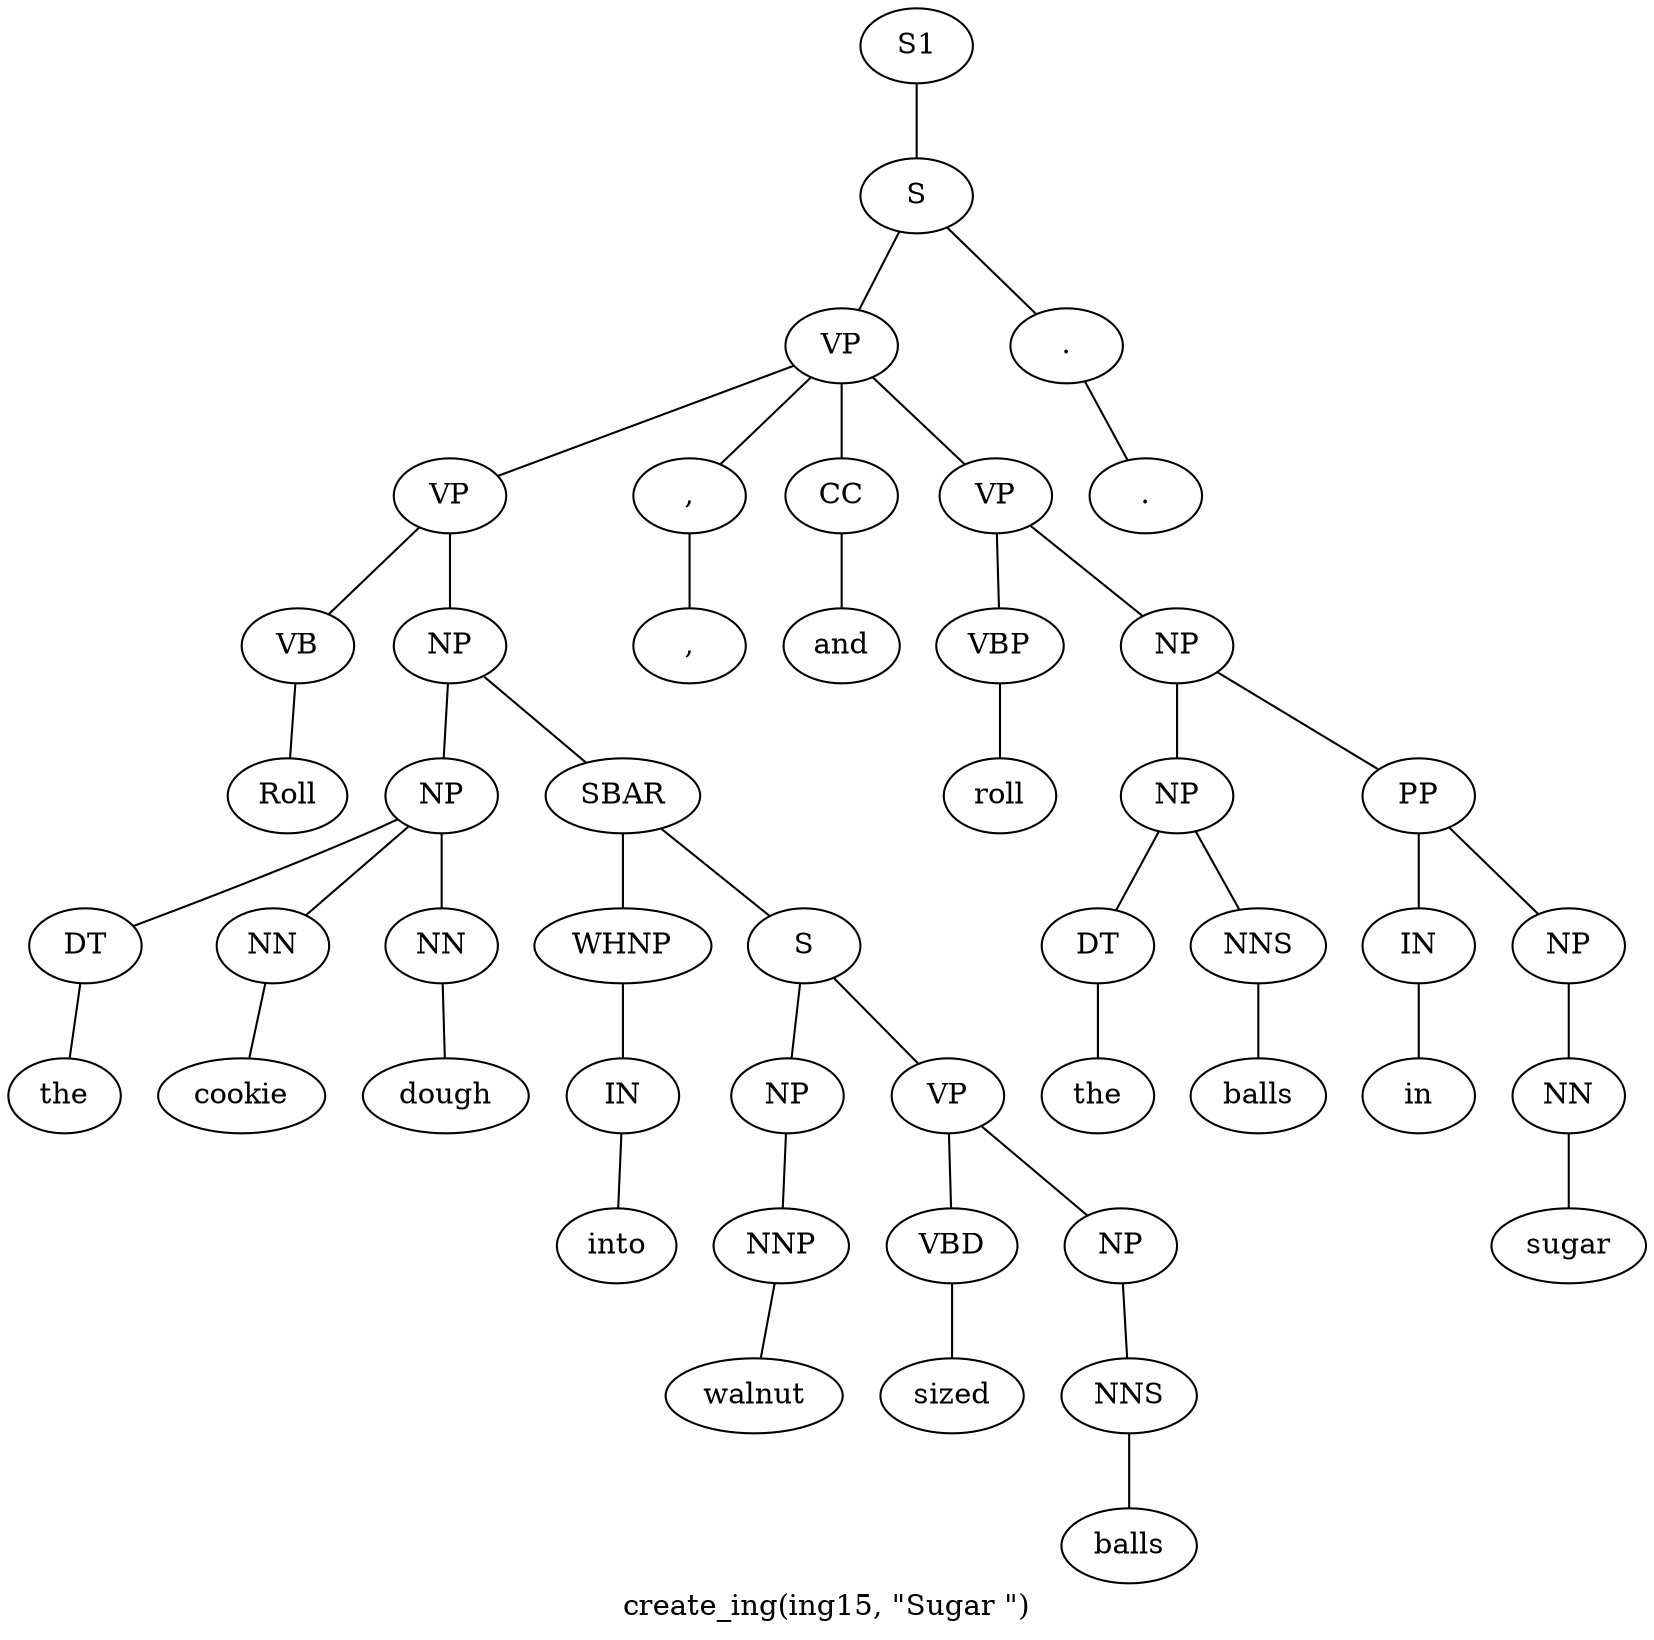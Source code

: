 graph SyntaxGraph {
	label = "create_ing(ing15, \"Sugar \")";
	Node0 [label="S1"];
	Node1 [label="S"];
	Node2 [label="VP"];
	Node3 [label="VP"];
	Node4 [label="VB"];
	Node5 [label="Roll"];
	Node6 [label="NP"];
	Node7 [label="NP"];
	Node8 [label="DT"];
	Node9 [label="the"];
	Node10 [label="NN"];
	Node11 [label="cookie"];
	Node12 [label="NN"];
	Node13 [label="dough"];
	Node14 [label="SBAR"];
	Node15 [label="WHNP"];
	Node16 [label="IN"];
	Node17 [label="into"];
	Node18 [label="S"];
	Node19 [label="NP"];
	Node20 [label="NNP"];
	Node21 [label="walnut"];
	Node22 [label="VP"];
	Node23 [label="VBD"];
	Node24 [label="sized"];
	Node25 [label="NP"];
	Node26 [label="NNS"];
	Node27 [label="balls"];
	Node28 [label=","];
	Node29 [label=","];
	Node30 [label="CC"];
	Node31 [label="and"];
	Node32 [label="VP"];
	Node33 [label="VBP"];
	Node34 [label="roll"];
	Node35 [label="NP"];
	Node36 [label="NP"];
	Node37 [label="DT"];
	Node38 [label="the"];
	Node39 [label="NNS"];
	Node40 [label="balls"];
	Node41 [label="PP"];
	Node42 [label="IN"];
	Node43 [label="in"];
	Node44 [label="NP"];
	Node45 [label="NN"];
	Node46 [label="sugar"];
	Node47 [label="."];
	Node48 [label="."];

	Node0 -- Node1;
	Node1 -- Node2;
	Node1 -- Node47;
	Node2 -- Node3;
	Node2 -- Node28;
	Node2 -- Node30;
	Node2 -- Node32;
	Node3 -- Node4;
	Node3 -- Node6;
	Node4 -- Node5;
	Node6 -- Node7;
	Node6 -- Node14;
	Node7 -- Node8;
	Node7 -- Node10;
	Node7 -- Node12;
	Node8 -- Node9;
	Node10 -- Node11;
	Node12 -- Node13;
	Node14 -- Node15;
	Node14 -- Node18;
	Node15 -- Node16;
	Node16 -- Node17;
	Node18 -- Node19;
	Node18 -- Node22;
	Node19 -- Node20;
	Node20 -- Node21;
	Node22 -- Node23;
	Node22 -- Node25;
	Node23 -- Node24;
	Node25 -- Node26;
	Node26 -- Node27;
	Node28 -- Node29;
	Node30 -- Node31;
	Node32 -- Node33;
	Node32 -- Node35;
	Node33 -- Node34;
	Node35 -- Node36;
	Node35 -- Node41;
	Node36 -- Node37;
	Node36 -- Node39;
	Node37 -- Node38;
	Node39 -- Node40;
	Node41 -- Node42;
	Node41 -- Node44;
	Node42 -- Node43;
	Node44 -- Node45;
	Node45 -- Node46;
	Node47 -- Node48;
}